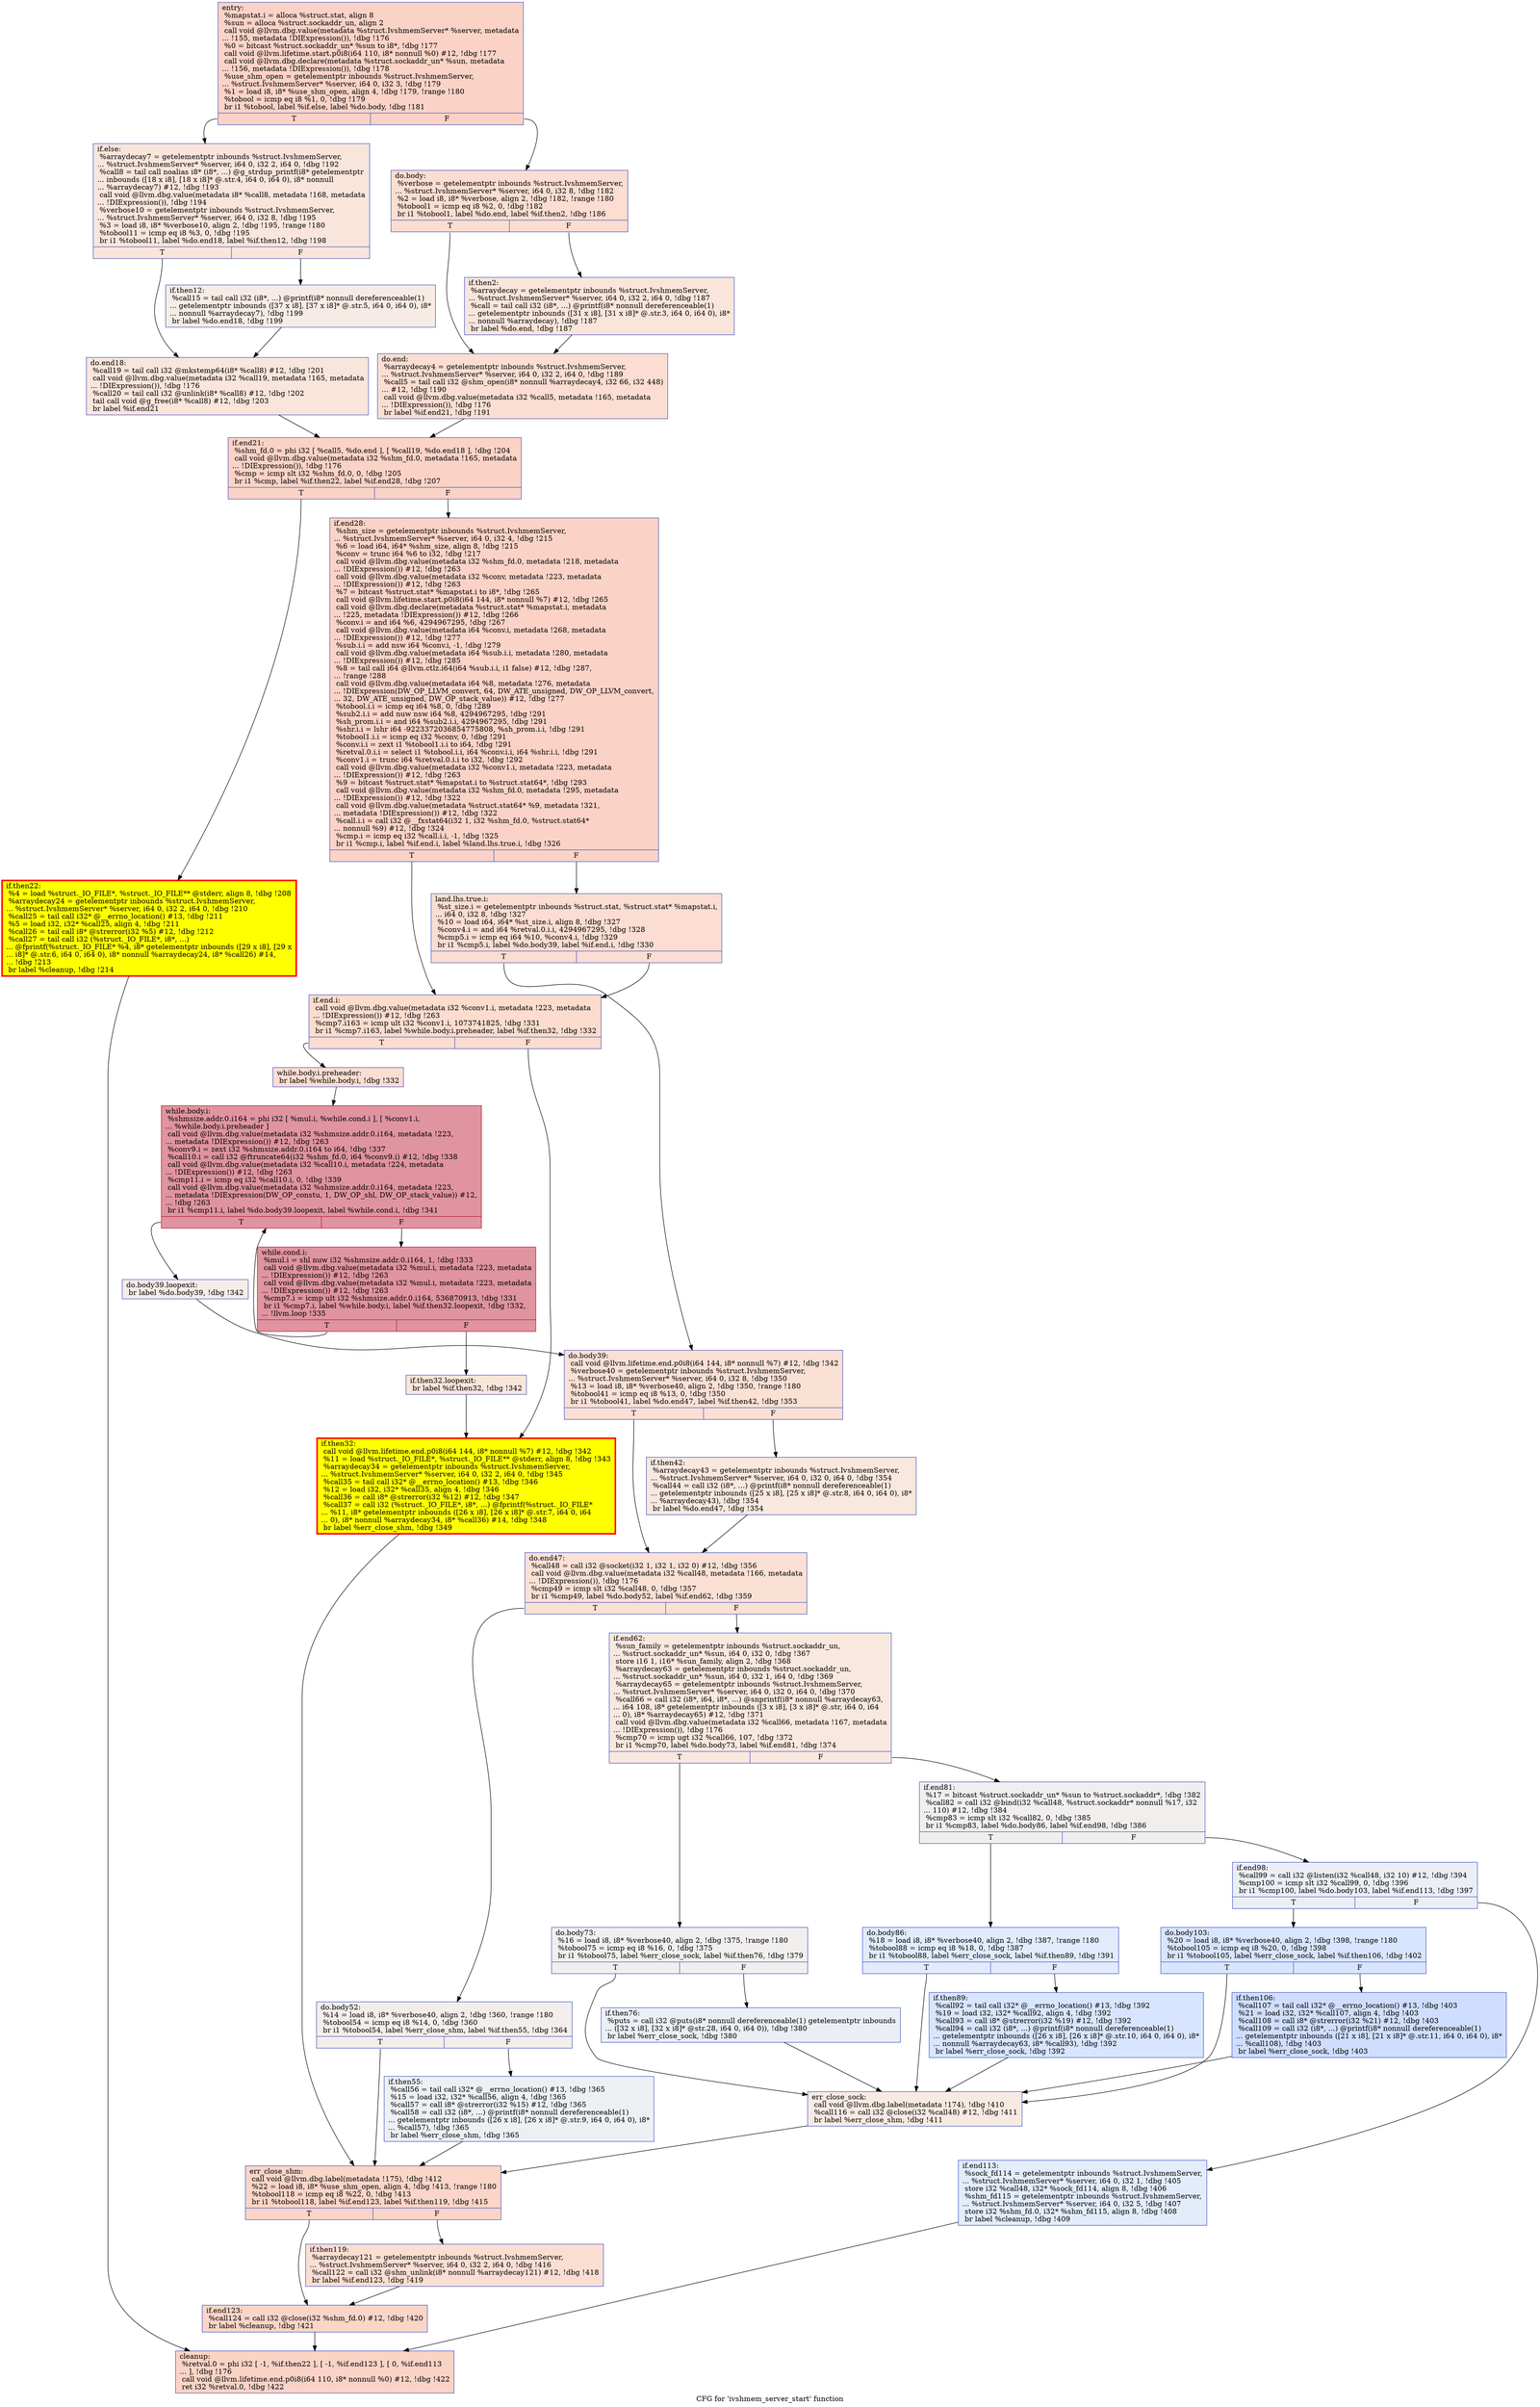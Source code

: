 digraph "CFG for 'ivshmem_server_start' function" {
	label="CFG for 'ivshmem_server_start' function";

	Node0x559abf20bf30 [shape=record,color="#3d50c3ff", style=filled, fillcolor="#f59c7d70",label="{entry:\l  %mapstat.i = alloca %struct.stat, align 8\l  %sun = alloca %struct.sockaddr_un, align 2\l  call void @llvm.dbg.value(metadata %struct.IvshmemServer* %server, metadata\l... !155, metadata !DIExpression()), !dbg !176\l  %0 = bitcast %struct.sockaddr_un* %sun to i8*, !dbg !177\l  call void @llvm.lifetime.start.p0i8(i64 110, i8* nonnull %0) #12, !dbg !177\l  call void @llvm.dbg.declare(metadata %struct.sockaddr_un* %sun, metadata\l... !156, metadata !DIExpression()), !dbg !178\l  %use_shm_open = getelementptr inbounds %struct.IvshmemServer,\l... %struct.IvshmemServer* %server, i64 0, i32 3, !dbg !179\l  %1 = load i8, i8* %use_shm_open, align 4, !dbg !179, !range !180\l  %tobool = icmp eq i8 %1, 0, !dbg !179\l  br i1 %tobool, label %if.else, label %do.body, !dbg !181\l|{<s0>T|<s1>F}}"];
	Node0x559abf20bf30:s0 -> Node0x559abf22ed30;
	Node0x559abf20bf30:s1 -> Node0x559abf22f290;
	Node0x559abf22f290 [shape=record,color="#3d50c3ff", style=filled, fillcolor="#f7b39670",label="{do.body:                                          \l  %verbose = getelementptr inbounds %struct.IvshmemServer,\l... %struct.IvshmemServer* %server, i64 0, i32 8, !dbg !182\l  %2 = load i8, i8* %verbose, align 2, !dbg !182, !range !180\l  %tobool1 = icmp eq i8 %2, 0, !dbg !182\l  br i1 %tobool1, label %do.end, label %if.then2, !dbg !186\l|{<s0>T|<s1>F}}"];
	Node0x559abf22f290:s0 -> Node0x559abf22f1b0;
	Node0x559abf22f290:s1 -> Node0x559abf21d0b0;
	Node0x559abf21d0b0 [shape=record,color="#3d50c3ff", style=filled, fillcolor="#f4c5ad70",label="{if.then2:                                         \l  %arraydecay = getelementptr inbounds %struct.IvshmemServer,\l... %struct.IvshmemServer* %server, i64 0, i32 2, i64 0, !dbg !187\l  %call = tail call i32 (i8*, ...) @printf(i8* nonnull dereferenceable(1)\l... getelementptr inbounds ([31 x i8], [31 x i8]* @.str.3, i64 0, i64 0), i8*\l... nonnull %arraydecay), !dbg !187\l  br label %do.end, !dbg !187\l}"];
	Node0x559abf21d0b0 -> Node0x559abf22f1b0;
	Node0x559abf22f1b0 [shape=record,color="#3d50c3ff", style=filled, fillcolor="#f7b39670",label="{do.end:                                           \l  %arraydecay4 = getelementptr inbounds %struct.IvshmemServer,\l... %struct.IvshmemServer* %server, i64 0, i32 2, i64 0, !dbg !189\l  %call5 = tail call i32 @shm_open(i8* nonnull %arraydecay4, i32 66, i32 448)\l... #12, !dbg !190\l  call void @llvm.dbg.value(metadata i32 %call5, metadata !165, metadata\l... !DIExpression()), !dbg !176\l  br label %if.end21, !dbg !191\l}"];
	Node0x559abf22f1b0 -> Node0x559abf22ecc0;
	Node0x559abf22ed30 [shape=record,color="#3d50c3ff", style=filled, fillcolor="#f4c5ad70",label="{if.else:                                          \l  %arraydecay7 = getelementptr inbounds %struct.IvshmemServer,\l... %struct.IvshmemServer* %server, i64 0, i32 2, i64 0, !dbg !192\l  %call8 = tail call noalias i8* (i8*, ...) @g_strdup_printf(i8* getelementptr\l... inbounds ([18 x i8], [18 x i8]* @.str.4, i64 0, i64 0), i8* nonnull\l... %arraydecay7) #12, !dbg !193\l  call void @llvm.dbg.value(metadata i8* %call8, metadata !168, metadata\l... !DIExpression()), !dbg !194\l  %verbose10 = getelementptr inbounds %struct.IvshmemServer,\l... %struct.IvshmemServer* %server, i64 0, i32 8, !dbg !195\l  %3 = load i8, i8* %verbose10, align 2, !dbg !195, !range !180\l  %tobool11 = icmp eq i8 %3, 0, !dbg !195\l  br i1 %tobool11, label %do.end18, label %if.then12, !dbg !198\l|{<s0>T|<s1>F}}"];
	Node0x559abf22ed30:s0 -> Node0x559abf210f80;
	Node0x559abf22ed30:s1 -> Node0x559abf232d00;
	Node0x559abf232d00 [shape=record,color="#3d50c3ff", style=filled, fillcolor="#ecd3c570",label="{if.then12:                                        \l  %call15 = tail call i32 (i8*, ...) @printf(i8* nonnull dereferenceable(1)\l... getelementptr inbounds ([37 x i8], [37 x i8]* @.str.5, i64 0, i64 0), i8*\l... nonnull %arraydecay7), !dbg !199\l  br label %do.end18, !dbg !199\l}"];
	Node0x559abf232d00 -> Node0x559abf210f80;
	Node0x559abf210f80 [shape=record,color="#3d50c3ff", style=filled, fillcolor="#f4c5ad70",label="{do.end18:                                         \l  %call19 = tail call i32 @mkstemp64(i8* %call8) #12, !dbg !201\l  call void @llvm.dbg.value(metadata i32 %call19, metadata !165, metadata\l... !DIExpression()), !dbg !176\l  %call20 = tail call i32 @unlink(i8* %call8) #12, !dbg !202\l  tail call void @g_free(i8* %call8) #12, !dbg !203\l  br label %if.end21\l}"];
	Node0x559abf210f80 -> Node0x559abf22ecc0;
	Node0x559abf22ecc0 [shape=record,color="#3d50c3ff", style=filled, fillcolor="#f59c7d70",label="{if.end21:                                         \l  %shm_fd.0 = phi i32 [ %call5, %do.end ], [ %call19, %do.end18 ], !dbg !204\l  call void @llvm.dbg.value(metadata i32 %shm_fd.0, metadata !165, metadata\l... !DIExpression()), !dbg !176\l  %cmp = icmp slt i32 %shm_fd.0, 0, !dbg !205\l  br i1 %cmp, label %if.then22, label %if.end28, !dbg !207\l|{<s0>T|<s1>F}}"];
	Node0x559abf22ecc0:s0 -> Node0x559abf2351c0;
	Node0x559abf22ecc0:s1 -> Node0x559abf235ab0;
	Node0x559abf2351c0 [shape=record,penwidth=3.0, style="filled", color="red", fillcolor="yellow",label="{if.then22:                                        \l  %4 = load %struct._IO_FILE*, %struct._IO_FILE** @stderr, align 8, !dbg !208\l  %arraydecay24 = getelementptr inbounds %struct.IvshmemServer,\l... %struct.IvshmemServer* %server, i64 0, i32 2, i64 0, !dbg !210\l  %call25 = tail call i32* @__errno_location() #13, !dbg !211\l  %5 = load i32, i32* %call25, align 4, !dbg !211\l  %call26 = tail call i8* @strerror(i32 %5) #12, !dbg !212\l  %call27 = tail call i32 (%struct._IO_FILE*, i8*, ...)\l... @fprintf(%struct._IO_FILE* %4, i8* getelementptr inbounds ([29 x i8], [29 x\l... i8]* @.str.6, i64 0, i64 0), i8* nonnull %arraydecay24, i8* %call26) #14,\l... !dbg !213\l  br label %cleanup, !dbg !214\l}"];
	Node0x559abf2351c0 -> Node0x559abf22bdd0;
	Node0x559abf235ab0 [shape=record,color="#3d50c3ff", style=filled, fillcolor="#f59c7d70",label="{if.end28:                                         \l  %shm_size = getelementptr inbounds %struct.IvshmemServer,\l... %struct.IvshmemServer* %server, i64 0, i32 4, !dbg !215\l  %6 = load i64, i64* %shm_size, align 8, !dbg !215\l  %conv = trunc i64 %6 to i32, !dbg !217\l  call void @llvm.dbg.value(metadata i32 %shm_fd.0, metadata !218, metadata\l... !DIExpression()) #12, !dbg !263\l  call void @llvm.dbg.value(metadata i32 %conv, metadata !223, metadata\l... !DIExpression()) #12, !dbg !263\l  %7 = bitcast %struct.stat* %mapstat.i to i8*, !dbg !265\l  call void @llvm.lifetime.start.p0i8(i64 144, i8* nonnull %7) #12, !dbg !265\l  call void @llvm.dbg.declare(metadata %struct.stat* %mapstat.i, metadata\l... !225, metadata !DIExpression()) #12, !dbg !266\l  %conv.i = and i64 %6, 4294967295, !dbg !267\l  call void @llvm.dbg.value(metadata i64 %conv.i, metadata !268, metadata\l... !DIExpression()) #12, !dbg !277\l  %sub.i.i = add nsw i64 %conv.i, -1, !dbg !279\l  call void @llvm.dbg.value(metadata i64 %sub.i.i, metadata !280, metadata\l... !DIExpression()) #12, !dbg !285\l  %8 = tail call i64 @llvm.ctlz.i64(i64 %sub.i.i, i1 false) #12, !dbg !287,\l... !range !288\l  call void @llvm.dbg.value(metadata i64 %8, metadata !276, metadata\l... !DIExpression(DW_OP_LLVM_convert, 64, DW_ATE_unsigned, DW_OP_LLVM_convert,\l... 32, DW_ATE_unsigned, DW_OP_stack_value)) #12, !dbg !277\l  %tobool.i.i = icmp eq i64 %8, 0, !dbg !289\l  %sub2.i.i = add nuw nsw i64 %8, 4294967295, !dbg !291\l  %sh_prom.i.i = and i64 %sub2.i.i, 4294967295, !dbg !291\l  %shr.i.i = lshr i64 -9223372036854775808, %sh_prom.i.i, !dbg !291\l  %tobool1.i.i = icmp eq i32 %conv, 0, !dbg !291\l  %conv.i.i = zext i1 %tobool1.i.i to i64, !dbg !291\l  %retval.0.i.i = select i1 %tobool.i.i, i64 %conv.i.i, i64 %shr.i.i, !dbg !291\l  %conv1.i = trunc i64 %retval.0.i.i to i32, !dbg !292\l  call void @llvm.dbg.value(metadata i32 %conv1.i, metadata !223, metadata\l... !DIExpression()) #12, !dbg !263\l  %9 = bitcast %struct.stat* %mapstat.i to %struct.stat64*, !dbg !293\l  call void @llvm.dbg.value(metadata i32 %shm_fd.0, metadata !295, metadata\l... !DIExpression()) #12, !dbg !322\l  call void @llvm.dbg.value(metadata %struct.stat64* %9, metadata !321,\l... metadata !DIExpression()) #12, !dbg !322\l  %call.i.i = call i32 @__fxstat64(i32 1, i32 %shm_fd.0, %struct.stat64*\l... nonnull %9) #12, !dbg !324\l  %cmp.i = icmp eq i32 %call.i.i, -1, !dbg !325\l  br i1 %cmp.i, label %if.end.i, label %land.lhs.true.i, !dbg !326\l|{<s0>T|<s1>F}}"];
	Node0x559abf235ab0:s0 -> Node0x559abf2a7ca0;
	Node0x559abf235ab0:s1 -> Node0x559abf2ba3e0;
	Node0x559abf2ba3e0 [shape=record,color="#3d50c3ff", style=filled, fillcolor="#f7b39670",label="{land.lhs.true.i:                                  \l  %st_size.i = getelementptr inbounds %struct.stat, %struct.stat* %mapstat.i,\l... i64 0, i32 8, !dbg !327\l  %10 = load i64, i64* %st_size.i, align 8, !dbg !327\l  %conv4.i = and i64 %retval.0.i.i, 4294967295, !dbg !328\l  %cmp5.i = icmp eq i64 %10, %conv4.i, !dbg !329\l  br i1 %cmp5.i, label %do.body39, label %if.end.i, !dbg !330\l|{<s0>T|<s1>F}}"];
	Node0x559abf2ba3e0:s0 -> Node0x559abf23a540;
	Node0x559abf2ba3e0:s1 -> Node0x559abf2a7ca0;
	Node0x559abf2a7ca0 [shape=record,color="#3d50c3ff", style=filled, fillcolor="#f7af9170",label="{if.end.i:                                         \l  call void @llvm.dbg.value(metadata i32 %conv1.i, metadata !223, metadata\l... !DIExpression()) #12, !dbg !263\l  %cmp7.i163 = icmp ult i32 %conv1.i, 1073741825, !dbg !331\l  br i1 %cmp7.i163, label %while.body.i.preheader, label %if.then32, !dbg !332\l|{<s0>T|<s1>F}}"];
	Node0x559abf2a7ca0:s0 -> Node0x559abf3a6050;
	Node0x559abf2a7ca0:s1 -> Node0x559abf237440;
	Node0x559abf3a6050 [shape=record,color="#3d50c3ff", style=filled, fillcolor="#f7b39670",label="{while.body.i.preheader:                           \l  br label %while.body.i, !dbg !332\l}"];
	Node0x559abf3a6050 -> Node0x559abf257230;
	Node0x559abf23dd20 [shape=record,color="#b70d28ff", style=filled, fillcolor="#b70d2870",label="{while.cond.i:                                     \l  %mul.i = shl nuw i32 %shmsize.addr.0.i164, 1, !dbg !333\l  call void @llvm.dbg.value(metadata i32 %mul.i, metadata !223, metadata\l... !DIExpression()) #12, !dbg !263\l  call void @llvm.dbg.value(metadata i32 %mul.i, metadata !223, metadata\l... !DIExpression()) #12, !dbg !263\l  %cmp7.i = icmp ult i32 %shmsize.addr.0.i164, 536870913, !dbg !331\l  br i1 %cmp7.i, label %while.body.i, label %if.then32.loopexit, !dbg !332,\l... !llvm.loop !335\l|{<s0>T|<s1>F}}"];
	Node0x559abf23dd20:s0 -> Node0x559abf257230;
	Node0x559abf23dd20:s1 -> Node0x559abf27afa0;
	Node0x559abf257230 [shape=record,color="#b70d28ff", style=filled, fillcolor="#b70d2870",label="{while.body.i:                                     \l  %shmsize.addr.0.i164 = phi i32 [ %mul.i, %while.cond.i ], [ %conv1.i,\l... %while.body.i.preheader ]\l  call void @llvm.dbg.value(metadata i32 %shmsize.addr.0.i164, metadata !223,\l... metadata !DIExpression()) #12, !dbg !263\l  %conv9.i = zext i32 %shmsize.addr.0.i164 to i64, !dbg !337\l  %call10.i = call i32 @ftruncate64(i32 %shm_fd.0, i64 %conv9.i) #12, !dbg !338\l  call void @llvm.dbg.value(metadata i32 %call10.i, metadata !224, metadata\l... !DIExpression()) #12, !dbg !263\l  %cmp11.i = icmp eq i32 %call10.i, 0, !dbg !339\l  call void @llvm.dbg.value(metadata i32 %shmsize.addr.0.i164, metadata !223,\l... metadata !DIExpression(DW_OP_constu, 1, DW_OP_shl, DW_OP_stack_value)) #12,\l... !dbg !263\l  br i1 %cmp11.i, label %do.body39.loopexit, label %while.cond.i, !dbg !341\l|{<s0>T|<s1>F}}"];
	Node0x559abf257230:s0 -> Node0x559abf2b70b0;
	Node0x559abf257230:s1 -> Node0x559abf23dd20;
	Node0x559abf27afa0 [shape=record,color="#3d50c3ff", style=filled, fillcolor="#f4c5ad70",label="{if.then32.loopexit:                               \l  br label %if.then32, !dbg !342\l}"];
	Node0x559abf27afa0 -> Node0x559abf237440;
	Node0x559abf237440 [shape=record,penwidth=3.0, style="filled", color="red", fillcolor="yellow",label="{if.then32:                                        \l  call void @llvm.lifetime.end.p0i8(i64 144, i8* nonnull %7) #12, !dbg !342\l  %11 = load %struct._IO_FILE*, %struct._IO_FILE** @stderr, align 8, !dbg !343\l  %arraydecay34 = getelementptr inbounds %struct.IvshmemServer,\l... %struct.IvshmemServer* %server, i64 0, i32 2, i64 0, !dbg !345\l  %call35 = tail call i32* @__errno_location() #13, !dbg !346\l  %12 = load i32, i32* %call35, align 4, !dbg !346\l  %call36 = call i8* @strerror(i32 %12) #12, !dbg !347\l  %call37 = call i32 (%struct._IO_FILE*, i8*, ...) @fprintf(%struct._IO_FILE*\l... %11, i8* getelementptr inbounds ([26 x i8], [26 x i8]* @.str.7, i64 0, i64\l... 0), i8* nonnull %arraydecay34, i8* %call36) #14, !dbg !348\l  br label %err_close_shm, !dbg !349\l}"];
	Node0x559abf237440 -> Node0x559abf204c40;
	Node0x559abf2b70b0 [shape=record,color="#3d50c3ff", style=filled, fillcolor="#ead5c970",label="{do.body39.loopexit:                               \l  br label %do.body39, !dbg !342\l}"];
	Node0x559abf2b70b0 -> Node0x559abf23a540;
	Node0x559abf23a540 [shape=record,color="#3d50c3ff", style=filled, fillcolor="#f7b99e70",label="{do.body39:                                        \l  call void @llvm.lifetime.end.p0i8(i64 144, i8* nonnull %7) #12, !dbg !342\l  %verbose40 = getelementptr inbounds %struct.IvshmemServer,\l... %struct.IvshmemServer* %server, i64 0, i32 8, !dbg !350\l  %13 = load i8, i8* %verbose40, align 2, !dbg !350, !range !180\l  %tobool41 = icmp eq i8 %13, 0, !dbg !350\l  br i1 %tobool41, label %do.end47, label %if.then42, !dbg !353\l|{<s0>T|<s1>F}}"];
	Node0x559abf23a540:s0 -> Node0x559abf23a480;
	Node0x559abf23a540:s1 -> Node0x559abf23a690;
	Node0x559abf23a690 [shape=record,color="#3d50c3ff", style=filled, fillcolor="#f2cab570",label="{if.then42:                                        \l  %arraydecay43 = getelementptr inbounds %struct.IvshmemServer,\l... %struct.IvshmemServer* %server, i64 0, i32 0, i64 0, !dbg !354\l  %call44 = call i32 (i8*, ...) @printf(i8* nonnull dereferenceable(1)\l... getelementptr inbounds ([25 x i8], [25 x i8]* @.str.8, i64 0, i64 0), i8*\l... %arraydecay43), !dbg !354\l  br label %do.end47, !dbg !354\l}"];
	Node0x559abf23a690 -> Node0x559abf23a480;
	Node0x559abf23a480 [shape=record,color="#3d50c3ff", style=filled, fillcolor="#f7b99e70",label="{do.end47:                                         \l  %call48 = call i32 @socket(i32 1, i32 1, i32 0) #12, !dbg !356\l  call void @llvm.dbg.value(metadata i32 %call48, metadata !166, metadata\l... !DIExpression()), !dbg !176\l  %cmp49 = icmp slt i32 %call48, 0, !dbg !357\l  br i1 %cmp49, label %do.body52, label %if.end62, !dbg !359\l|{<s0>T|<s1>F}}"];
	Node0x559abf23a480:s0 -> Node0x559abf22d590;
	Node0x559abf23a480:s1 -> Node0x559abf22d270;
	Node0x559abf22d590 [shape=record,color="#3d50c3ff", style=filled, fillcolor="#e5d8d170",label="{do.body52:                                        \l  %14 = load i8, i8* %verbose40, align 2, !dbg !360, !range !180\l  %tobool54 = icmp eq i8 %14, 0, !dbg !360\l  br i1 %tobool54, label %err_close_shm, label %if.then55, !dbg !364\l|{<s0>T|<s1>F}}"];
	Node0x559abf22d590:s0 -> Node0x559abf204c40;
	Node0x559abf22d590:s1 -> Node0x559abf22d6e0;
	Node0x559abf22d6e0 [shape=record,color="#3d50c3ff", style=filled, fillcolor="#d6dce470",label="{if.then55:                                        \l  %call56 = tail call i32* @__errno_location() #13, !dbg !365\l  %15 = load i32, i32* %call56, align 4, !dbg !365\l  %call57 = call i8* @strerror(i32 %15) #12, !dbg !365\l  %call58 = call i32 (i8*, ...) @printf(i8* nonnull dereferenceable(1)\l... getelementptr inbounds ([26 x i8], [26 x i8]* @.str.9, i64 0, i64 0), i8*\l... %call57), !dbg !365\l  br label %err_close_shm, !dbg !365\l}"];
	Node0x559abf22d6e0 -> Node0x559abf204c40;
	Node0x559abf22d270 [shape=record,color="#3d50c3ff", style=filled, fillcolor="#f2cab570",label="{if.end62:                                         \l  %sun_family = getelementptr inbounds %struct.sockaddr_un,\l... %struct.sockaddr_un* %sun, i64 0, i32 0, !dbg !367\l  store i16 1, i16* %sun_family, align 2, !dbg !368\l  %arraydecay63 = getelementptr inbounds %struct.sockaddr_un,\l... %struct.sockaddr_un* %sun, i64 0, i32 1, i64 0, !dbg !369\l  %arraydecay65 = getelementptr inbounds %struct.IvshmemServer,\l... %struct.IvshmemServer* %server, i64 0, i32 0, i64 0, !dbg !370\l  %call66 = call i32 (i8*, i64, i8*, ...) @snprintf(i8* nonnull %arraydecay63,\l... i64 108, i8* getelementptr inbounds ([3 x i8], [3 x i8]* @.str, i64 0, i64\l... 0), i8* %arraydecay65) #12, !dbg !371\l  call void @llvm.dbg.value(metadata i32 %call66, metadata !167, metadata\l... !DIExpression()), !dbg !176\l  %cmp70 = icmp ugt i32 %call66, 107, !dbg !372\l  br i1 %cmp70, label %do.body73, label %if.end81, !dbg !374\l|{<s0>T|<s1>F}}"];
	Node0x559abf22d270:s0 -> Node0x559abf238150;
	Node0x559abf22d270:s1 -> Node0x559abf2296f0;
	Node0x559abf238150 [shape=record,color="#3d50c3ff", style=filled, fillcolor="#e0dbd870",label="{do.body73:                                        \l  %16 = load i8, i8* %verbose40, align 2, !dbg !375, !range !180\l  %tobool75 = icmp eq i8 %16, 0, !dbg !375\l  br i1 %tobool75, label %err_close_sock, label %if.then76, !dbg !379\l|{<s0>T|<s1>F}}"];
	Node0x559abf238150:s0 -> Node0x559abf2409a0;
	Node0x559abf238150:s1 -> Node0x559abf2382a0;
	Node0x559abf2382a0 [shape=record,color="#3d50c3ff", style=filled, fillcolor="#d1dae970",label="{if.then76:                                        \l  %puts = call i32 @puts(i8* nonnull dereferenceable(1) getelementptr inbounds\l... ([32 x i8], [32 x i8]* @str.28, i64 0, i64 0)), !dbg !380\l  br label %err_close_sock, !dbg !380\l}"];
	Node0x559abf2382a0 -> Node0x559abf2409a0;
	Node0x559abf2296f0 [shape=record,color="#3d50c3ff", style=filled, fillcolor="#e0dbd870",label="{if.end81:                                         \l  %17 = bitcast %struct.sockaddr_un* %sun to %struct.sockaddr*, !dbg !382\l  %call82 = call i32 @bind(i32 %call48, %struct.sockaddr* nonnull %17, i32\l... 110) #12, !dbg !384\l  %cmp83 = icmp slt i32 %call82, 0, !dbg !385\l  br i1 %cmp83, label %do.body86, label %if.end98, !dbg !386\l|{<s0>T|<s1>F}}"];
	Node0x559abf2296f0:s0 -> Node0x559abf2504e0;
	Node0x559abf2296f0:s1 -> Node0x559abf240c70;
	Node0x559abf2504e0 [shape=record,color="#3d50c3ff", style=filled, fillcolor="#bbd1f870",label="{do.body86:                                        \l  %18 = load i8, i8* %verbose40, align 2, !dbg !387, !range !180\l  %tobool88 = icmp eq i8 %18, 0, !dbg !387\l  br i1 %tobool88, label %err_close_sock, label %if.then89, !dbg !391\l|{<s0>T|<s1>F}}"];
	Node0x559abf2504e0:s0 -> Node0x559abf2409a0;
	Node0x559abf2504e0:s1 -> Node0x559abf250610;
	Node0x559abf250610 [shape=record,color="#3d50c3ff", style=filled, fillcolor="#a7c5fe70",label="{if.then89:                                        \l  %call92 = tail call i32* @__errno_location() #13, !dbg !392\l  %19 = load i32, i32* %call92, align 4, !dbg !392\l  %call93 = call i8* @strerror(i32 %19) #12, !dbg !392\l  %call94 = call i32 (i8*, ...) @printf(i8* nonnull dereferenceable(1)\l... getelementptr inbounds ([26 x i8], [26 x i8]* @.str.10, i64 0, i64 0), i8*\l... nonnull %arraydecay63, i8* %call93), !dbg !392\l  br label %err_close_sock, !dbg !392\l}"];
	Node0x559abf250610 -> Node0x559abf2409a0;
	Node0x559abf240c70 [shape=record,color="#3d50c3ff", style=filled, fillcolor="#d1dae970",label="{if.end98:                                         \l  %call99 = call i32 @listen(i32 %call48, i32 10) #12, !dbg !394\l  %cmp100 = icmp slt i32 %call99, 0, !dbg !396\l  br i1 %cmp100, label %do.body103, label %if.end113, !dbg !397\l|{<s0>T|<s1>F}}"];
	Node0x559abf240c70:s0 -> Node0x559abf252290;
	Node0x559abf240c70:s1 -> Node0x559abf251530;
	Node0x559abf252290 [shape=record,color="#3d50c3ff", style=filled, fillcolor="#a7c5fe70",label="{do.body103:                                       \l  %20 = load i8, i8* %verbose40, align 2, !dbg !398, !range !180\l  %tobool105 = icmp eq i8 %20, 0, !dbg !398\l  br i1 %tobool105, label %err_close_sock, label %if.then106, !dbg !402\l|{<s0>T|<s1>F}}"];
	Node0x559abf252290:s0 -> Node0x559abf2409a0;
	Node0x559abf252290:s1 -> Node0x559abf2523c0;
	Node0x559abf2523c0 [shape=record,color="#3d50c3ff", style=filled, fillcolor="#93b5fe70",label="{if.then106:                                       \l  %call107 = tail call i32* @__errno_location() #13, !dbg !403\l  %21 = load i32, i32* %call107, align 4, !dbg !403\l  %call108 = call i8* @strerror(i32 %21) #12, !dbg !403\l  %call109 = call i32 (i8*, ...) @printf(i8* nonnull dereferenceable(1)\l... getelementptr inbounds ([21 x i8], [21 x i8]* @.str.11, i64 0, i64 0), i8*\l... %call108), !dbg !403\l  br label %err_close_sock, !dbg !403\l}"];
	Node0x559abf2523c0 -> Node0x559abf2409a0;
	Node0x559abf251530 [shape=record,color="#3d50c3ff", style=filled, fillcolor="#bfd3f670",label="{if.end113:                                        \l  %sock_fd114 = getelementptr inbounds %struct.IvshmemServer,\l... %struct.IvshmemServer* %server, i64 0, i32 1, !dbg !405\l  store i32 %call48, i32* %sock_fd114, align 8, !dbg !406\l  %shm_fd115 = getelementptr inbounds %struct.IvshmemServer,\l... %struct.IvshmemServer* %server, i64 0, i32 5, !dbg !407\l  store i32 %shm_fd.0, i32* %shm_fd115, align 8, !dbg !408\l  br label %cleanup, !dbg !409\l}"];
	Node0x559abf251530 -> Node0x559abf22bdd0;
	Node0x559abf2409a0 [shape=record,color="#3d50c3ff", style=filled, fillcolor="#eed0c070",label="{err_close_sock:                                   \l  call void @llvm.dbg.label(metadata !174), !dbg !410\l  %call116 = call i32 @close(i32 %call48) #12, !dbg !411\l  br label %err_close_shm, !dbg !411\l}"];
	Node0x559abf2409a0 -> Node0x559abf204c40;
	Node0x559abf204c40 [shape=record,color="#3d50c3ff", style=filled, fillcolor="#f5a08170",label="{err_close_shm:                                    \l  call void @llvm.dbg.label(metadata !175), !dbg !412\l  %22 = load i8, i8* %use_shm_open, align 4, !dbg !413, !range !180\l  %tobool118 = icmp eq i8 %22, 0, !dbg !413\l  br i1 %tobool118, label %if.end123, label %if.then119, !dbg !415\l|{<s0>T|<s1>F}}"];
	Node0x559abf204c40:s0 -> Node0x559abf2549e0;
	Node0x559abf204c40:s1 -> Node0x559abf254990;
	Node0x559abf254990 [shape=record,color="#3d50c3ff", style=filled, fillcolor="#f7b59970",label="{if.then119:                                       \l  %arraydecay121 = getelementptr inbounds %struct.IvshmemServer,\l... %struct.IvshmemServer* %server, i64 0, i32 2, i64 0, !dbg !416\l  %call122 = call i32 @shm_unlink(i8* nonnull %arraydecay121) #12, !dbg !418\l  br label %if.end123, !dbg !419\l}"];
	Node0x559abf254990 -> Node0x559abf2549e0;
	Node0x559abf2549e0 [shape=record,color="#3d50c3ff", style=filled, fillcolor="#f5a08170",label="{if.end123:                                        \l  %call124 = call i32 @close(i32 %shm_fd.0) #12, !dbg !420\l  br label %cleanup, !dbg !421\l}"];
	Node0x559abf2549e0 -> Node0x559abf22bdd0;
	Node0x559abf22bdd0 [shape=record,color="#3d50c3ff", style=filled, fillcolor="#f59c7d70",label="{cleanup:                                          \l  %retval.0 = phi i32 [ -1, %if.then22 ], [ -1, %if.end123 ], [ 0, %if.end113\l... ], !dbg !176\l  call void @llvm.lifetime.end.p0i8(i64 110, i8* nonnull %0) #12, !dbg !422\l  ret i32 %retval.0, !dbg !422\l}"];
}
